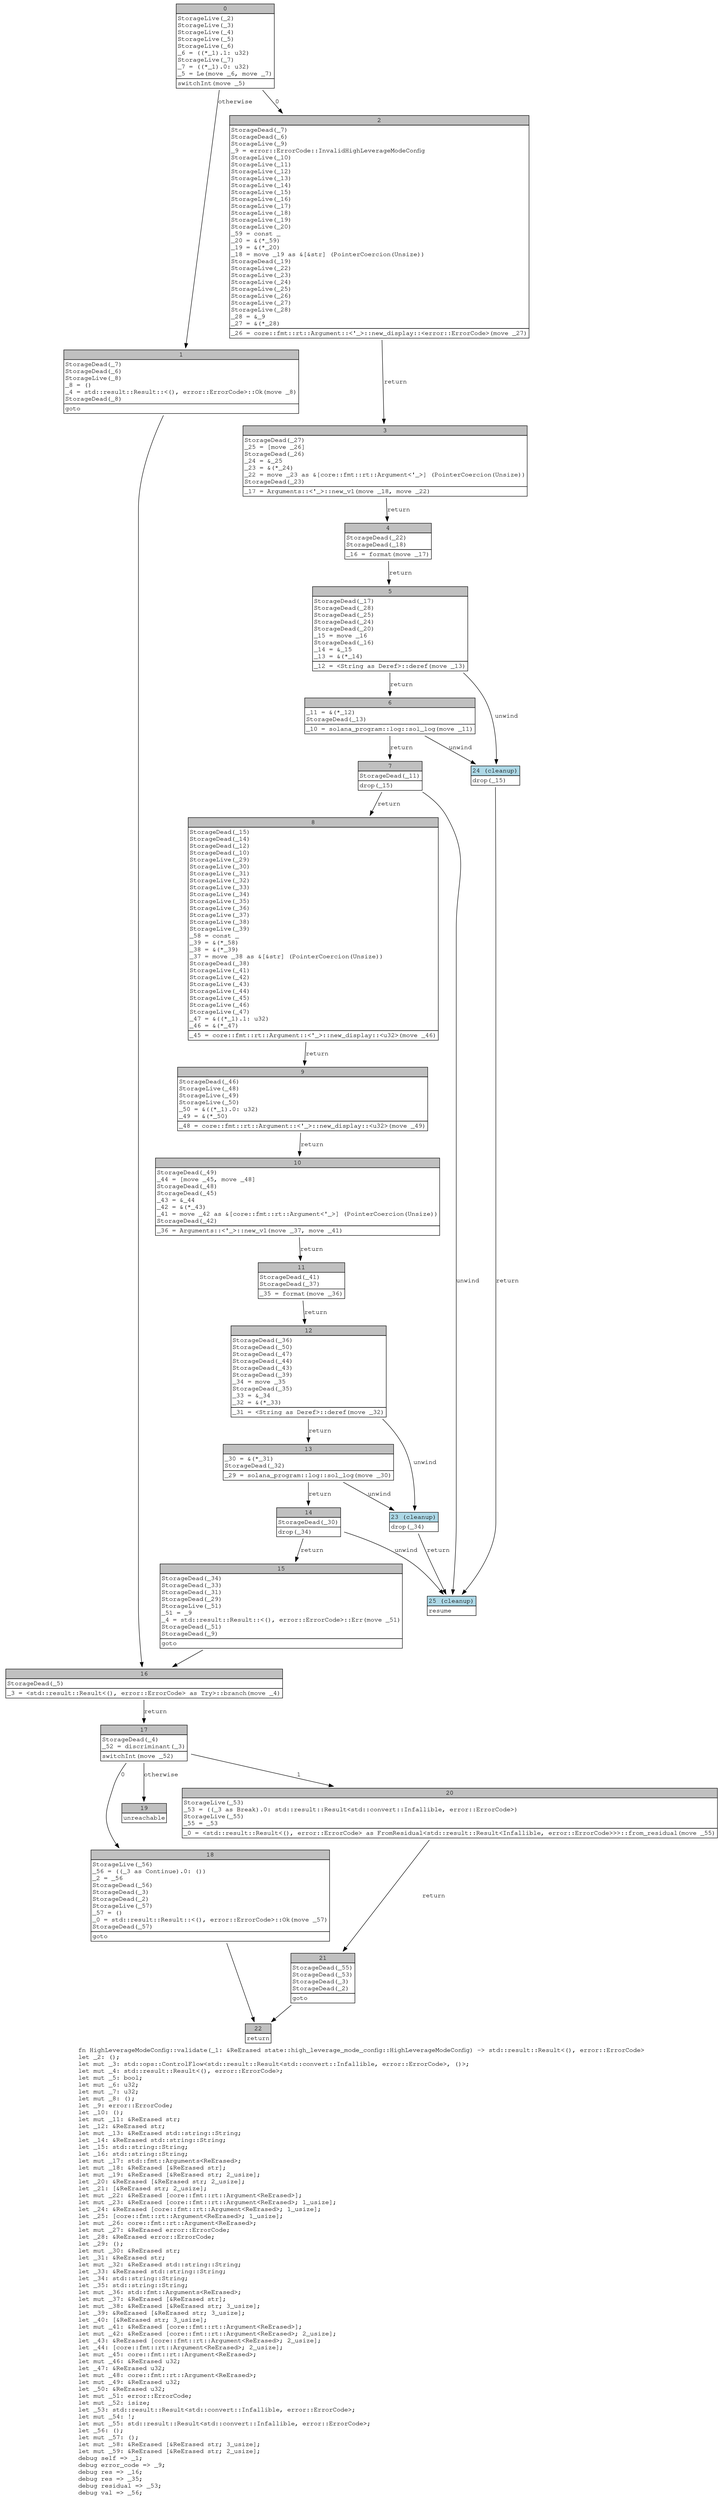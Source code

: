 digraph Mir_0_3330 {
    graph [fontname="Courier, monospace"];
    node [fontname="Courier, monospace"];
    edge [fontname="Courier, monospace"];
    label=<fn HighLeverageModeConfig::validate(_1: &amp;ReErased state::high_leverage_mode_config::HighLeverageModeConfig) -&gt; std::result::Result&lt;(), error::ErrorCode&gt;<br align="left"/>let _2: ();<br align="left"/>let mut _3: std::ops::ControlFlow&lt;std::result::Result&lt;std::convert::Infallible, error::ErrorCode&gt;, ()&gt;;<br align="left"/>let mut _4: std::result::Result&lt;(), error::ErrorCode&gt;;<br align="left"/>let mut _5: bool;<br align="left"/>let mut _6: u32;<br align="left"/>let mut _7: u32;<br align="left"/>let mut _8: ();<br align="left"/>let _9: error::ErrorCode;<br align="left"/>let _10: ();<br align="left"/>let mut _11: &amp;ReErased str;<br align="left"/>let _12: &amp;ReErased str;<br align="left"/>let mut _13: &amp;ReErased std::string::String;<br align="left"/>let _14: &amp;ReErased std::string::String;<br align="left"/>let _15: std::string::String;<br align="left"/>let _16: std::string::String;<br align="left"/>let mut _17: std::fmt::Arguments&lt;ReErased&gt;;<br align="left"/>let mut _18: &amp;ReErased [&amp;ReErased str];<br align="left"/>let mut _19: &amp;ReErased [&amp;ReErased str; 2_usize];<br align="left"/>let _20: &amp;ReErased [&amp;ReErased str; 2_usize];<br align="left"/>let _21: [&amp;ReErased str; 2_usize];<br align="left"/>let mut _22: &amp;ReErased [core::fmt::rt::Argument&lt;ReErased&gt;];<br align="left"/>let mut _23: &amp;ReErased [core::fmt::rt::Argument&lt;ReErased&gt;; 1_usize];<br align="left"/>let _24: &amp;ReErased [core::fmt::rt::Argument&lt;ReErased&gt;; 1_usize];<br align="left"/>let _25: [core::fmt::rt::Argument&lt;ReErased&gt;; 1_usize];<br align="left"/>let mut _26: core::fmt::rt::Argument&lt;ReErased&gt;;<br align="left"/>let mut _27: &amp;ReErased error::ErrorCode;<br align="left"/>let _28: &amp;ReErased error::ErrorCode;<br align="left"/>let _29: ();<br align="left"/>let mut _30: &amp;ReErased str;<br align="left"/>let _31: &amp;ReErased str;<br align="left"/>let mut _32: &amp;ReErased std::string::String;<br align="left"/>let _33: &amp;ReErased std::string::String;<br align="left"/>let _34: std::string::String;<br align="left"/>let _35: std::string::String;<br align="left"/>let mut _36: std::fmt::Arguments&lt;ReErased&gt;;<br align="left"/>let mut _37: &amp;ReErased [&amp;ReErased str];<br align="left"/>let mut _38: &amp;ReErased [&amp;ReErased str; 3_usize];<br align="left"/>let _39: &amp;ReErased [&amp;ReErased str; 3_usize];<br align="left"/>let _40: [&amp;ReErased str; 3_usize];<br align="left"/>let mut _41: &amp;ReErased [core::fmt::rt::Argument&lt;ReErased&gt;];<br align="left"/>let mut _42: &amp;ReErased [core::fmt::rt::Argument&lt;ReErased&gt;; 2_usize];<br align="left"/>let _43: &amp;ReErased [core::fmt::rt::Argument&lt;ReErased&gt;; 2_usize];<br align="left"/>let _44: [core::fmt::rt::Argument&lt;ReErased&gt;; 2_usize];<br align="left"/>let mut _45: core::fmt::rt::Argument&lt;ReErased&gt;;<br align="left"/>let mut _46: &amp;ReErased u32;<br align="left"/>let _47: &amp;ReErased u32;<br align="left"/>let mut _48: core::fmt::rt::Argument&lt;ReErased&gt;;<br align="left"/>let mut _49: &amp;ReErased u32;<br align="left"/>let _50: &amp;ReErased u32;<br align="left"/>let mut _51: error::ErrorCode;<br align="left"/>let mut _52: isize;<br align="left"/>let _53: std::result::Result&lt;std::convert::Infallible, error::ErrorCode&gt;;<br align="left"/>let mut _54: !;<br align="left"/>let mut _55: std::result::Result&lt;std::convert::Infallible, error::ErrorCode&gt;;<br align="left"/>let _56: ();<br align="left"/>let mut _57: ();<br align="left"/>let mut _58: &amp;ReErased [&amp;ReErased str; 3_usize];<br align="left"/>let mut _59: &amp;ReErased [&amp;ReErased str; 2_usize];<br align="left"/>debug self =&gt; _1;<br align="left"/>debug error_code =&gt; _9;<br align="left"/>debug res =&gt; _16;<br align="left"/>debug res =&gt; _35;<br align="left"/>debug residual =&gt; _53;<br align="left"/>debug val =&gt; _56;<br align="left"/>>;
    bb0__0_3330 [shape="none", label=<<table border="0" cellborder="1" cellspacing="0"><tr><td bgcolor="gray" align="center" colspan="1">0</td></tr><tr><td align="left" balign="left">StorageLive(_2)<br/>StorageLive(_3)<br/>StorageLive(_4)<br/>StorageLive(_5)<br/>StorageLive(_6)<br/>_6 = ((*_1).1: u32)<br/>StorageLive(_7)<br/>_7 = ((*_1).0: u32)<br/>_5 = Le(move _6, move _7)<br/></td></tr><tr><td align="left">switchInt(move _5)</td></tr></table>>];
    bb1__0_3330 [shape="none", label=<<table border="0" cellborder="1" cellspacing="0"><tr><td bgcolor="gray" align="center" colspan="1">1</td></tr><tr><td align="left" balign="left">StorageDead(_7)<br/>StorageDead(_6)<br/>StorageLive(_8)<br/>_8 = ()<br/>_4 = std::result::Result::&lt;(), error::ErrorCode&gt;::Ok(move _8)<br/>StorageDead(_8)<br/></td></tr><tr><td align="left">goto</td></tr></table>>];
    bb2__0_3330 [shape="none", label=<<table border="0" cellborder="1" cellspacing="0"><tr><td bgcolor="gray" align="center" colspan="1">2</td></tr><tr><td align="left" balign="left">StorageDead(_7)<br/>StorageDead(_6)<br/>StorageLive(_9)<br/>_9 = error::ErrorCode::InvalidHighLeverageModeConfig<br/>StorageLive(_10)<br/>StorageLive(_11)<br/>StorageLive(_12)<br/>StorageLive(_13)<br/>StorageLive(_14)<br/>StorageLive(_15)<br/>StorageLive(_16)<br/>StorageLive(_17)<br/>StorageLive(_18)<br/>StorageLive(_19)<br/>StorageLive(_20)<br/>_59 = const _<br/>_20 = &amp;(*_59)<br/>_19 = &amp;(*_20)<br/>_18 = move _19 as &amp;[&amp;str] (PointerCoercion(Unsize))<br/>StorageDead(_19)<br/>StorageLive(_22)<br/>StorageLive(_23)<br/>StorageLive(_24)<br/>StorageLive(_25)<br/>StorageLive(_26)<br/>StorageLive(_27)<br/>StorageLive(_28)<br/>_28 = &amp;_9<br/>_27 = &amp;(*_28)<br/></td></tr><tr><td align="left">_26 = core::fmt::rt::Argument::&lt;'_&gt;::new_display::&lt;error::ErrorCode&gt;(move _27)</td></tr></table>>];
    bb3__0_3330 [shape="none", label=<<table border="0" cellborder="1" cellspacing="0"><tr><td bgcolor="gray" align="center" colspan="1">3</td></tr><tr><td align="left" balign="left">StorageDead(_27)<br/>_25 = [move _26]<br/>StorageDead(_26)<br/>_24 = &amp;_25<br/>_23 = &amp;(*_24)<br/>_22 = move _23 as &amp;[core::fmt::rt::Argument&lt;'_&gt;] (PointerCoercion(Unsize))<br/>StorageDead(_23)<br/></td></tr><tr><td align="left">_17 = Arguments::&lt;'_&gt;::new_v1(move _18, move _22)</td></tr></table>>];
    bb4__0_3330 [shape="none", label=<<table border="0" cellborder="1" cellspacing="0"><tr><td bgcolor="gray" align="center" colspan="1">4</td></tr><tr><td align="left" balign="left">StorageDead(_22)<br/>StorageDead(_18)<br/></td></tr><tr><td align="left">_16 = format(move _17)</td></tr></table>>];
    bb5__0_3330 [shape="none", label=<<table border="0" cellborder="1" cellspacing="0"><tr><td bgcolor="gray" align="center" colspan="1">5</td></tr><tr><td align="left" balign="left">StorageDead(_17)<br/>StorageDead(_28)<br/>StorageDead(_25)<br/>StorageDead(_24)<br/>StorageDead(_20)<br/>_15 = move _16<br/>StorageDead(_16)<br/>_14 = &amp;_15<br/>_13 = &amp;(*_14)<br/></td></tr><tr><td align="left">_12 = &lt;String as Deref&gt;::deref(move _13)</td></tr></table>>];
    bb6__0_3330 [shape="none", label=<<table border="0" cellborder="1" cellspacing="0"><tr><td bgcolor="gray" align="center" colspan="1">6</td></tr><tr><td align="left" balign="left">_11 = &amp;(*_12)<br/>StorageDead(_13)<br/></td></tr><tr><td align="left">_10 = solana_program::log::sol_log(move _11)</td></tr></table>>];
    bb7__0_3330 [shape="none", label=<<table border="0" cellborder="1" cellspacing="0"><tr><td bgcolor="gray" align="center" colspan="1">7</td></tr><tr><td align="left" balign="left">StorageDead(_11)<br/></td></tr><tr><td align="left">drop(_15)</td></tr></table>>];
    bb8__0_3330 [shape="none", label=<<table border="0" cellborder="1" cellspacing="0"><tr><td bgcolor="gray" align="center" colspan="1">8</td></tr><tr><td align="left" balign="left">StorageDead(_15)<br/>StorageDead(_14)<br/>StorageDead(_12)<br/>StorageDead(_10)<br/>StorageLive(_29)<br/>StorageLive(_30)<br/>StorageLive(_31)<br/>StorageLive(_32)<br/>StorageLive(_33)<br/>StorageLive(_34)<br/>StorageLive(_35)<br/>StorageLive(_36)<br/>StorageLive(_37)<br/>StorageLive(_38)<br/>StorageLive(_39)<br/>_58 = const _<br/>_39 = &amp;(*_58)<br/>_38 = &amp;(*_39)<br/>_37 = move _38 as &amp;[&amp;str] (PointerCoercion(Unsize))<br/>StorageDead(_38)<br/>StorageLive(_41)<br/>StorageLive(_42)<br/>StorageLive(_43)<br/>StorageLive(_44)<br/>StorageLive(_45)<br/>StorageLive(_46)<br/>StorageLive(_47)<br/>_47 = &amp;((*_1).1: u32)<br/>_46 = &amp;(*_47)<br/></td></tr><tr><td align="left">_45 = core::fmt::rt::Argument::&lt;'_&gt;::new_display::&lt;u32&gt;(move _46)</td></tr></table>>];
    bb9__0_3330 [shape="none", label=<<table border="0" cellborder="1" cellspacing="0"><tr><td bgcolor="gray" align="center" colspan="1">9</td></tr><tr><td align="left" balign="left">StorageDead(_46)<br/>StorageLive(_48)<br/>StorageLive(_49)<br/>StorageLive(_50)<br/>_50 = &amp;((*_1).0: u32)<br/>_49 = &amp;(*_50)<br/></td></tr><tr><td align="left">_48 = core::fmt::rt::Argument::&lt;'_&gt;::new_display::&lt;u32&gt;(move _49)</td></tr></table>>];
    bb10__0_3330 [shape="none", label=<<table border="0" cellborder="1" cellspacing="0"><tr><td bgcolor="gray" align="center" colspan="1">10</td></tr><tr><td align="left" balign="left">StorageDead(_49)<br/>_44 = [move _45, move _48]<br/>StorageDead(_48)<br/>StorageDead(_45)<br/>_43 = &amp;_44<br/>_42 = &amp;(*_43)<br/>_41 = move _42 as &amp;[core::fmt::rt::Argument&lt;'_&gt;] (PointerCoercion(Unsize))<br/>StorageDead(_42)<br/></td></tr><tr><td align="left">_36 = Arguments::&lt;'_&gt;::new_v1(move _37, move _41)</td></tr></table>>];
    bb11__0_3330 [shape="none", label=<<table border="0" cellborder="1" cellspacing="0"><tr><td bgcolor="gray" align="center" colspan="1">11</td></tr><tr><td align="left" balign="left">StorageDead(_41)<br/>StorageDead(_37)<br/></td></tr><tr><td align="left">_35 = format(move _36)</td></tr></table>>];
    bb12__0_3330 [shape="none", label=<<table border="0" cellborder="1" cellspacing="0"><tr><td bgcolor="gray" align="center" colspan="1">12</td></tr><tr><td align="left" balign="left">StorageDead(_36)<br/>StorageDead(_50)<br/>StorageDead(_47)<br/>StorageDead(_44)<br/>StorageDead(_43)<br/>StorageDead(_39)<br/>_34 = move _35<br/>StorageDead(_35)<br/>_33 = &amp;_34<br/>_32 = &amp;(*_33)<br/></td></tr><tr><td align="left">_31 = &lt;String as Deref&gt;::deref(move _32)</td></tr></table>>];
    bb13__0_3330 [shape="none", label=<<table border="0" cellborder="1" cellspacing="0"><tr><td bgcolor="gray" align="center" colspan="1">13</td></tr><tr><td align="left" balign="left">_30 = &amp;(*_31)<br/>StorageDead(_32)<br/></td></tr><tr><td align="left">_29 = solana_program::log::sol_log(move _30)</td></tr></table>>];
    bb14__0_3330 [shape="none", label=<<table border="0" cellborder="1" cellspacing="0"><tr><td bgcolor="gray" align="center" colspan="1">14</td></tr><tr><td align="left" balign="left">StorageDead(_30)<br/></td></tr><tr><td align="left">drop(_34)</td></tr></table>>];
    bb15__0_3330 [shape="none", label=<<table border="0" cellborder="1" cellspacing="0"><tr><td bgcolor="gray" align="center" colspan="1">15</td></tr><tr><td align="left" balign="left">StorageDead(_34)<br/>StorageDead(_33)<br/>StorageDead(_31)<br/>StorageDead(_29)<br/>StorageLive(_51)<br/>_51 = _9<br/>_4 = std::result::Result::&lt;(), error::ErrorCode&gt;::Err(move _51)<br/>StorageDead(_51)<br/>StorageDead(_9)<br/></td></tr><tr><td align="left">goto</td></tr></table>>];
    bb16__0_3330 [shape="none", label=<<table border="0" cellborder="1" cellspacing="0"><tr><td bgcolor="gray" align="center" colspan="1">16</td></tr><tr><td align="left" balign="left">StorageDead(_5)<br/></td></tr><tr><td align="left">_3 = &lt;std::result::Result&lt;(), error::ErrorCode&gt; as Try&gt;::branch(move _4)</td></tr></table>>];
    bb17__0_3330 [shape="none", label=<<table border="0" cellborder="1" cellspacing="0"><tr><td bgcolor="gray" align="center" colspan="1">17</td></tr><tr><td align="left" balign="left">StorageDead(_4)<br/>_52 = discriminant(_3)<br/></td></tr><tr><td align="left">switchInt(move _52)</td></tr></table>>];
    bb18__0_3330 [shape="none", label=<<table border="0" cellborder="1" cellspacing="0"><tr><td bgcolor="gray" align="center" colspan="1">18</td></tr><tr><td align="left" balign="left">StorageLive(_56)<br/>_56 = ((_3 as Continue).0: ())<br/>_2 = _56<br/>StorageDead(_56)<br/>StorageDead(_3)<br/>StorageDead(_2)<br/>StorageLive(_57)<br/>_57 = ()<br/>_0 = std::result::Result::&lt;(), error::ErrorCode&gt;::Ok(move _57)<br/>StorageDead(_57)<br/></td></tr><tr><td align="left">goto</td></tr></table>>];
    bb19__0_3330 [shape="none", label=<<table border="0" cellborder="1" cellspacing="0"><tr><td bgcolor="gray" align="center" colspan="1">19</td></tr><tr><td align="left">unreachable</td></tr></table>>];
    bb20__0_3330 [shape="none", label=<<table border="0" cellborder="1" cellspacing="0"><tr><td bgcolor="gray" align="center" colspan="1">20</td></tr><tr><td align="left" balign="left">StorageLive(_53)<br/>_53 = ((_3 as Break).0: std::result::Result&lt;std::convert::Infallible, error::ErrorCode&gt;)<br/>StorageLive(_55)<br/>_55 = _53<br/></td></tr><tr><td align="left">_0 = &lt;std::result::Result&lt;(), error::ErrorCode&gt; as FromResidual&lt;std::result::Result&lt;Infallible, error::ErrorCode&gt;&gt;&gt;::from_residual(move _55)</td></tr></table>>];
    bb21__0_3330 [shape="none", label=<<table border="0" cellborder="1" cellspacing="0"><tr><td bgcolor="gray" align="center" colspan="1">21</td></tr><tr><td align="left" balign="left">StorageDead(_55)<br/>StorageDead(_53)<br/>StorageDead(_3)<br/>StorageDead(_2)<br/></td></tr><tr><td align="left">goto</td></tr></table>>];
    bb22__0_3330 [shape="none", label=<<table border="0" cellborder="1" cellspacing="0"><tr><td bgcolor="gray" align="center" colspan="1">22</td></tr><tr><td align="left">return</td></tr></table>>];
    bb23__0_3330 [shape="none", label=<<table border="0" cellborder="1" cellspacing="0"><tr><td bgcolor="lightblue" align="center" colspan="1">23 (cleanup)</td></tr><tr><td align="left">drop(_34)</td></tr></table>>];
    bb24__0_3330 [shape="none", label=<<table border="0" cellborder="1" cellspacing="0"><tr><td bgcolor="lightblue" align="center" colspan="1">24 (cleanup)</td></tr><tr><td align="left">drop(_15)</td></tr></table>>];
    bb25__0_3330 [shape="none", label=<<table border="0" cellborder="1" cellspacing="0"><tr><td bgcolor="lightblue" align="center" colspan="1">25 (cleanup)</td></tr><tr><td align="left">resume</td></tr></table>>];
    bb0__0_3330 -> bb2__0_3330 [label="0"];
    bb0__0_3330 -> bb1__0_3330 [label="otherwise"];
    bb1__0_3330 -> bb16__0_3330 [label=""];
    bb2__0_3330 -> bb3__0_3330 [label="return"];
    bb3__0_3330 -> bb4__0_3330 [label="return"];
    bb4__0_3330 -> bb5__0_3330 [label="return"];
    bb5__0_3330 -> bb6__0_3330 [label="return"];
    bb5__0_3330 -> bb24__0_3330 [label="unwind"];
    bb6__0_3330 -> bb7__0_3330 [label="return"];
    bb6__0_3330 -> bb24__0_3330 [label="unwind"];
    bb7__0_3330 -> bb8__0_3330 [label="return"];
    bb7__0_3330 -> bb25__0_3330 [label="unwind"];
    bb8__0_3330 -> bb9__0_3330 [label="return"];
    bb9__0_3330 -> bb10__0_3330 [label="return"];
    bb10__0_3330 -> bb11__0_3330 [label="return"];
    bb11__0_3330 -> bb12__0_3330 [label="return"];
    bb12__0_3330 -> bb13__0_3330 [label="return"];
    bb12__0_3330 -> bb23__0_3330 [label="unwind"];
    bb13__0_3330 -> bb14__0_3330 [label="return"];
    bb13__0_3330 -> bb23__0_3330 [label="unwind"];
    bb14__0_3330 -> bb15__0_3330 [label="return"];
    bb14__0_3330 -> bb25__0_3330 [label="unwind"];
    bb15__0_3330 -> bb16__0_3330 [label=""];
    bb16__0_3330 -> bb17__0_3330 [label="return"];
    bb17__0_3330 -> bb18__0_3330 [label="0"];
    bb17__0_3330 -> bb20__0_3330 [label="1"];
    bb17__0_3330 -> bb19__0_3330 [label="otherwise"];
    bb18__0_3330 -> bb22__0_3330 [label=""];
    bb20__0_3330 -> bb21__0_3330 [label="return"];
    bb21__0_3330 -> bb22__0_3330 [label=""];
    bb23__0_3330 -> bb25__0_3330 [label="return"];
    bb24__0_3330 -> bb25__0_3330 [label="return"];
}

